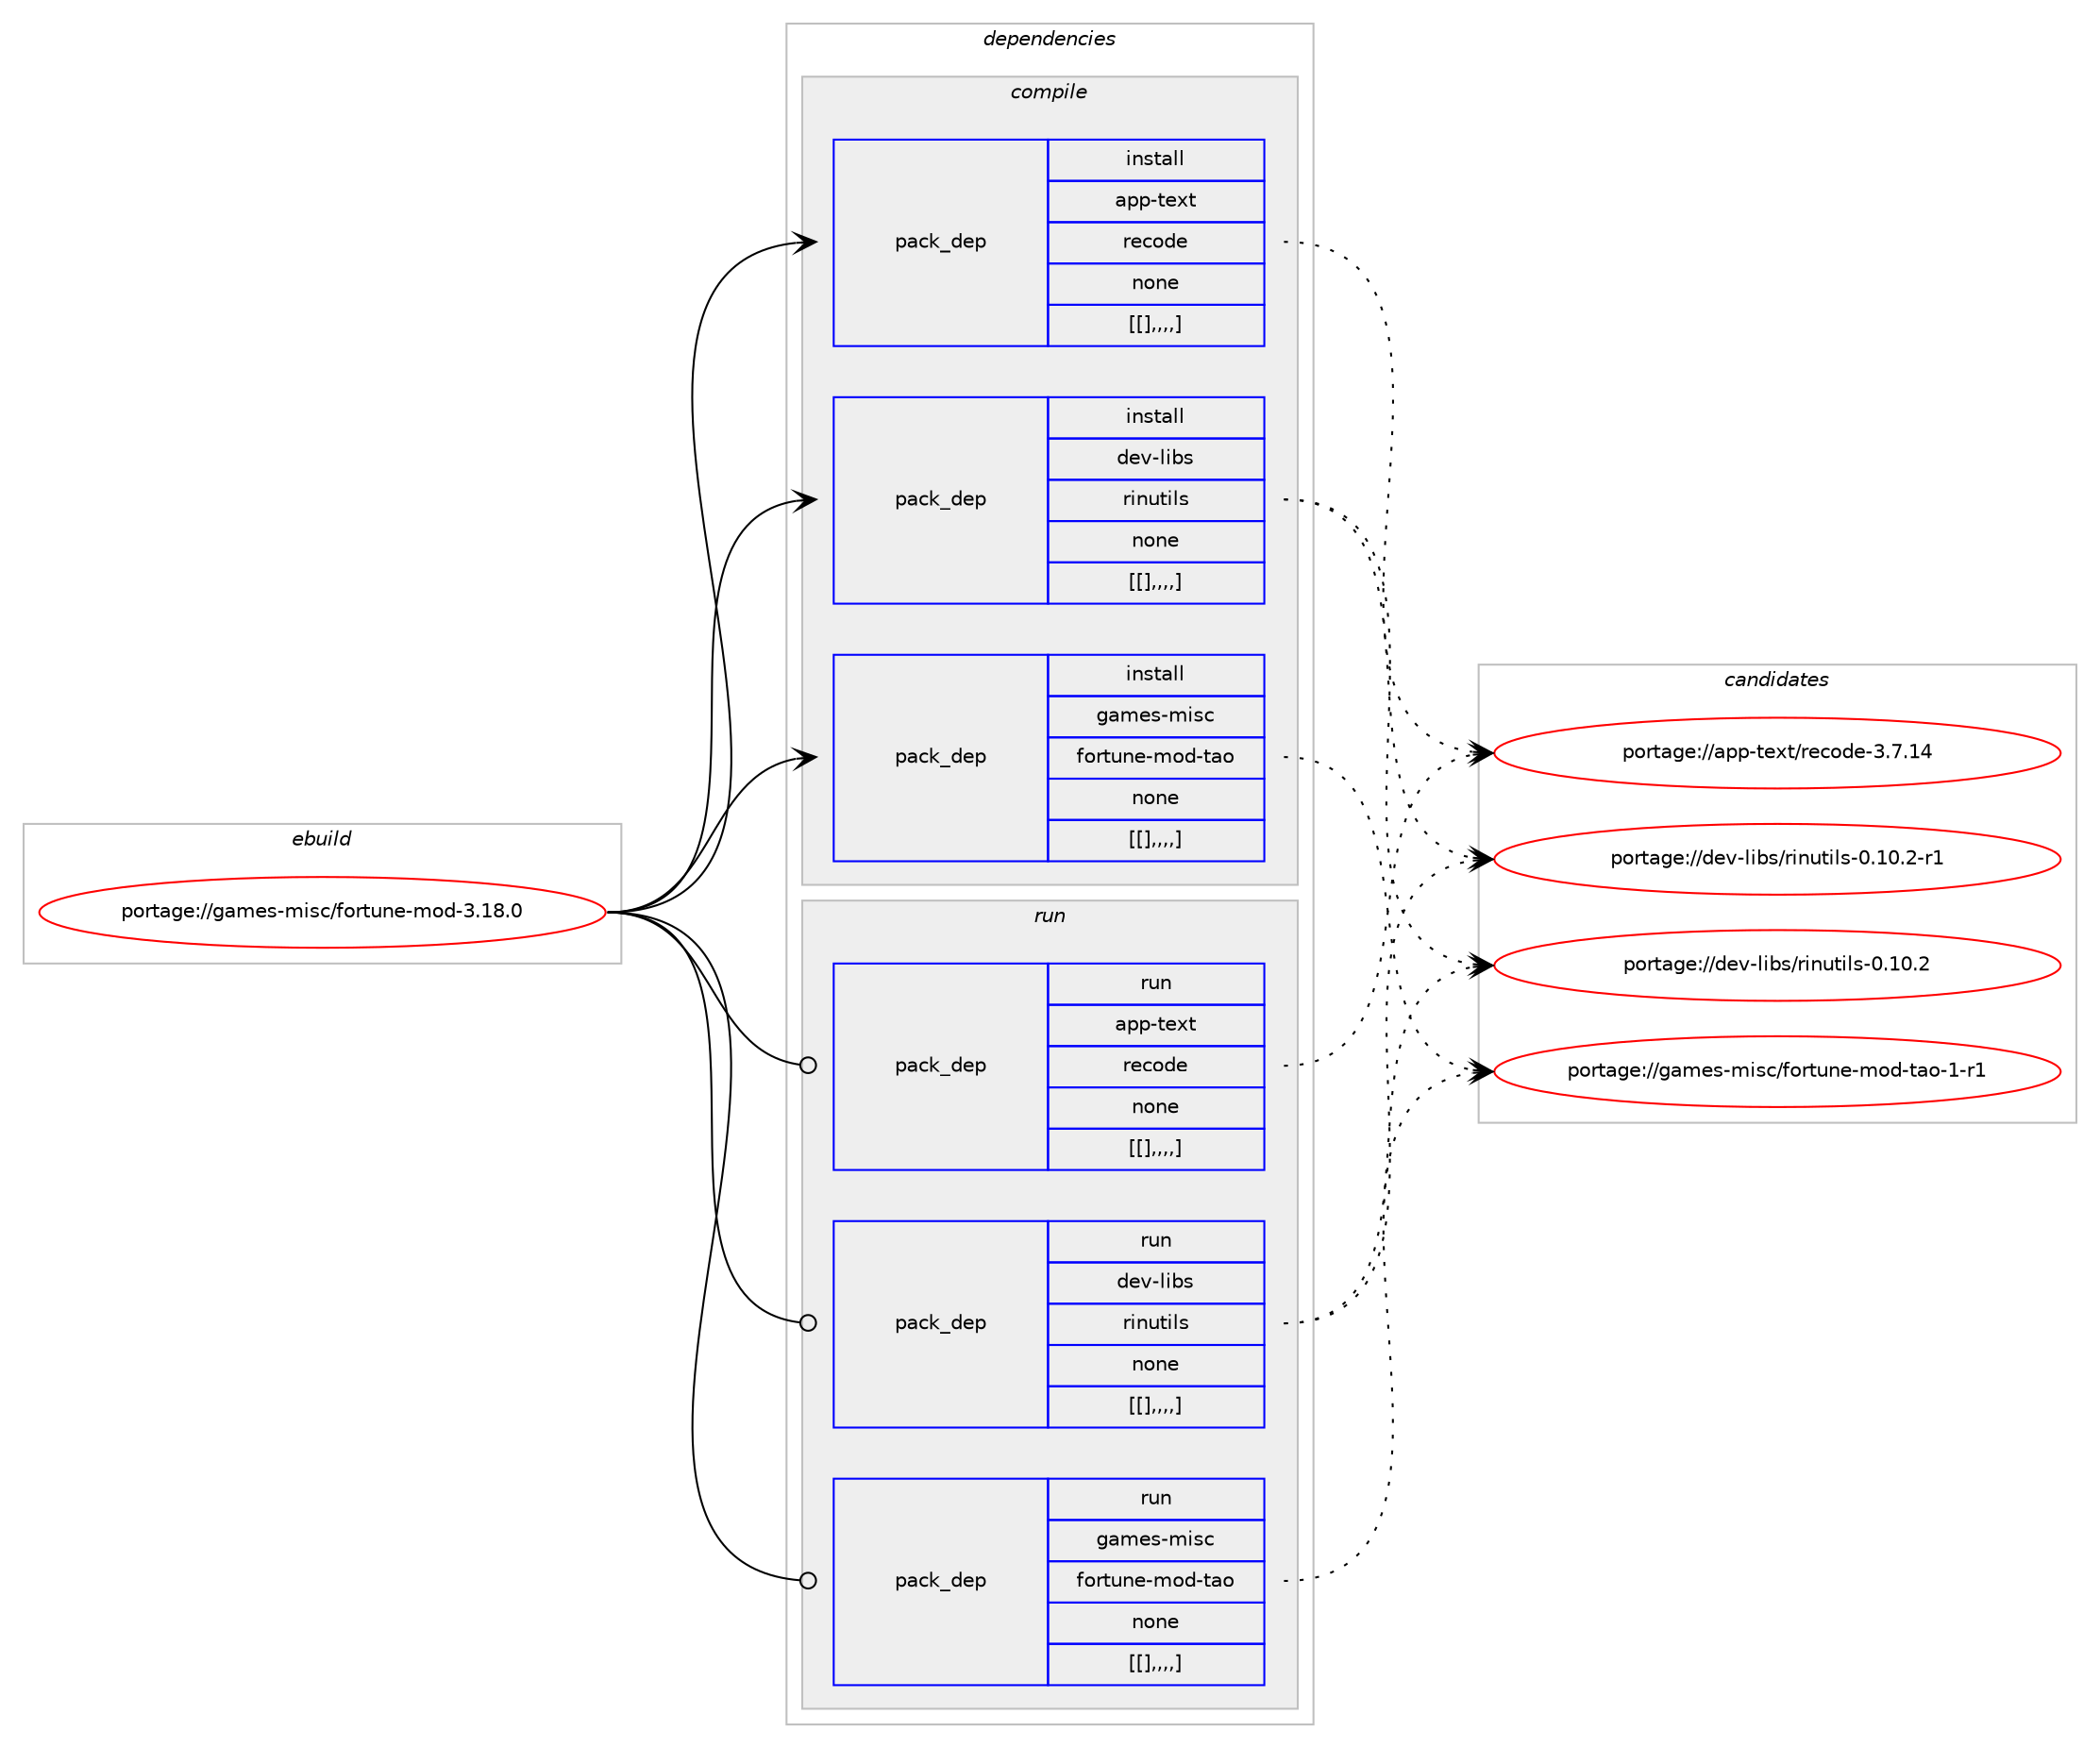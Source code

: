 digraph prolog {

# *************
# Graph options
# *************

newrank=true;
concentrate=true;
compound=true;
graph [rankdir=LR,fontname=Helvetica,fontsize=10,ranksep=1.5];#, ranksep=2.5, nodesep=0.2];
edge  [arrowhead=vee];
node  [fontname=Helvetica,fontsize=10];

# **********
# The ebuild
# **********

subgraph cluster_leftcol {
color=gray;
label=<<i>ebuild</i>>;
id [label="portage://games-misc/fortune-mod-3.18.0", color=red, width=4, href="../games-misc/fortune-mod-3.18.0.svg"];
}

# ****************
# The dependencies
# ****************

subgraph cluster_midcol {
color=gray;
label=<<i>dependencies</i>>;
subgraph cluster_compile {
fillcolor="#eeeeee";
style=filled;
label=<<i>compile</i>>;
subgraph pack172217 {
dependency242631 [label=<<TABLE BORDER="0" CELLBORDER="1" CELLSPACING="0" CELLPADDING="4" WIDTH="220"><TR><TD ROWSPAN="6" CELLPADDING="30">pack_dep</TD></TR><TR><TD WIDTH="110">install</TD></TR><TR><TD>app-text</TD></TR><TR><TD>recode</TD></TR><TR><TD>none</TD></TR><TR><TD>[[],,,,]</TD></TR></TABLE>>, shape=none, color=blue];
}
id:e -> dependency242631:w [weight=20,style="solid",arrowhead="vee"];
subgraph pack172249 {
dependency242652 [label=<<TABLE BORDER="0" CELLBORDER="1" CELLSPACING="0" CELLPADDING="4" WIDTH="220"><TR><TD ROWSPAN="6" CELLPADDING="30">pack_dep</TD></TR><TR><TD WIDTH="110">install</TD></TR><TR><TD>dev-libs</TD></TR><TR><TD>rinutils</TD></TR><TR><TD>none</TD></TR><TR><TD>[[],,,,]</TD></TR></TABLE>>, shape=none, color=blue];
}
id:e -> dependency242652:w [weight=20,style="solid",arrowhead="vee"];
subgraph pack172258 {
dependency242706 [label=<<TABLE BORDER="0" CELLBORDER="1" CELLSPACING="0" CELLPADDING="4" WIDTH="220"><TR><TD ROWSPAN="6" CELLPADDING="30">pack_dep</TD></TR><TR><TD WIDTH="110">install</TD></TR><TR><TD>games-misc</TD></TR><TR><TD>fortune-mod-tao</TD></TR><TR><TD>none</TD></TR><TR><TD>[[],,,,]</TD></TR></TABLE>>, shape=none, color=blue];
}
id:e -> dependency242706:w [weight=20,style="solid",arrowhead="vee"];
}
subgraph cluster_compileandrun {
fillcolor="#eeeeee";
style=filled;
label=<<i>compile and run</i>>;
}
subgraph cluster_run {
fillcolor="#eeeeee";
style=filled;
label=<<i>run</i>>;
subgraph pack172326 {
dependency242747 [label=<<TABLE BORDER="0" CELLBORDER="1" CELLSPACING="0" CELLPADDING="4" WIDTH="220"><TR><TD ROWSPAN="6" CELLPADDING="30">pack_dep</TD></TR><TR><TD WIDTH="110">run</TD></TR><TR><TD>app-text</TD></TR><TR><TD>recode</TD></TR><TR><TD>none</TD></TR><TR><TD>[[],,,,]</TD></TR></TABLE>>, shape=none, color=blue];
}
id:e -> dependency242747:w [weight=20,style="solid",arrowhead="odot"];
subgraph pack172328 {
dependency242750 [label=<<TABLE BORDER="0" CELLBORDER="1" CELLSPACING="0" CELLPADDING="4" WIDTH="220"><TR><TD ROWSPAN="6" CELLPADDING="30">pack_dep</TD></TR><TR><TD WIDTH="110">run</TD></TR><TR><TD>dev-libs</TD></TR><TR><TD>rinutils</TD></TR><TR><TD>none</TD></TR><TR><TD>[[],,,,]</TD></TR></TABLE>>, shape=none, color=blue];
}
id:e -> dependency242750:w [weight=20,style="solid",arrowhead="odot"];
subgraph pack172331 {
dependency242753 [label=<<TABLE BORDER="0" CELLBORDER="1" CELLSPACING="0" CELLPADDING="4" WIDTH="220"><TR><TD ROWSPAN="6" CELLPADDING="30">pack_dep</TD></TR><TR><TD WIDTH="110">run</TD></TR><TR><TD>games-misc</TD></TR><TR><TD>fortune-mod-tao</TD></TR><TR><TD>none</TD></TR><TR><TD>[[],,,,]</TD></TR></TABLE>>, shape=none, color=blue];
}
id:e -> dependency242753:w [weight=20,style="solid",arrowhead="odot"];
}
}

# **************
# The candidates
# **************

subgraph cluster_choices {
rank=same;
color=gray;
label=<<i>candidates</i>>;

subgraph choice171457 {
color=black;
nodesep=1;
choice9711211245116101120116471141019911110010145514655464952 [label="portage://app-text/recode-3.7.14", color=red, width=4,href="../app-text/recode-3.7.14.svg"];
dependency242631:e -> choice9711211245116101120116471141019911110010145514655464952:w [style=dotted,weight="100"];
}
subgraph choice171459 {
color=black;
nodesep=1;
choice100101118451081059811547114105110117116105108115454846494846504511449 [label="portage://dev-libs/rinutils-0.10.2-r1", color=red, width=4,href="../dev-libs/rinutils-0.10.2-r1.svg"];
choice10010111845108105981154711410511011711610510811545484649484650 [label="portage://dev-libs/rinutils-0.10.2", color=red, width=4,href="../dev-libs/rinutils-0.10.2.svg"];
dependency242652:e -> choice100101118451081059811547114105110117116105108115454846494846504511449:w [style=dotted,weight="100"];
dependency242652:e -> choice10010111845108105981154711410511011711610510811545484649484650:w [style=dotted,weight="100"];
}
subgraph choice171464 {
color=black;
nodesep=1;
choice1039710910111545109105115994710211111411611711010145109111100451169711145494511449 [label="portage://games-misc/fortune-mod-tao-1-r1", color=red, width=4,href="../games-misc/fortune-mod-tao-1-r1.svg"];
dependency242706:e -> choice1039710910111545109105115994710211111411611711010145109111100451169711145494511449:w [style=dotted,weight="100"];
}
subgraph choice171492 {
color=black;
nodesep=1;
choice9711211245116101120116471141019911110010145514655464952 [label="portage://app-text/recode-3.7.14", color=red, width=4,href="../app-text/recode-3.7.14.svg"];
dependency242747:e -> choice9711211245116101120116471141019911110010145514655464952:w [style=dotted,weight="100"];
}
subgraph choice171495 {
color=black;
nodesep=1;
choice100101118451081059811547114105110117116105108115454846494846504511449 [label="portage://dev-libs/rinutils-0.10.2-r1", color=red, width=4,href="../dev-libs/rinutils-0.10.2-r1.svg"];
choice10010111845108105981154711410511011711610510811545484649484650 [label="portage://dev-libs/rinutils-0.10.2", color=red, width=4,href="../dev-libs/rinutils-0.10.2.svg"];
dependency242750:e -> choice100101118451081059811547114105110117116105108115454846494846504511449:w [style=dotted,weight="100"];
dependency242750:e -> choice10010111845108105981154711410511011711610510811545484649484650:w [style=dotted,weight="100"];
}
subgraph choice171541 {
color=black;
nodesep=1;
choice1039710910111545109105115994710211111411611711010145109111100451169711145494511449 [label="portage://games-misc/fortune-mod-tao-1-r1", color=red, width=4,href="../games-misc/fortune-mod-tao-1-r1.svg"];
dependency242753:e -> choice1039710910111545109105115994710211111411611711010145109111100451169711145494511449:w [style=dotted,weight="100"];
}
}

}
